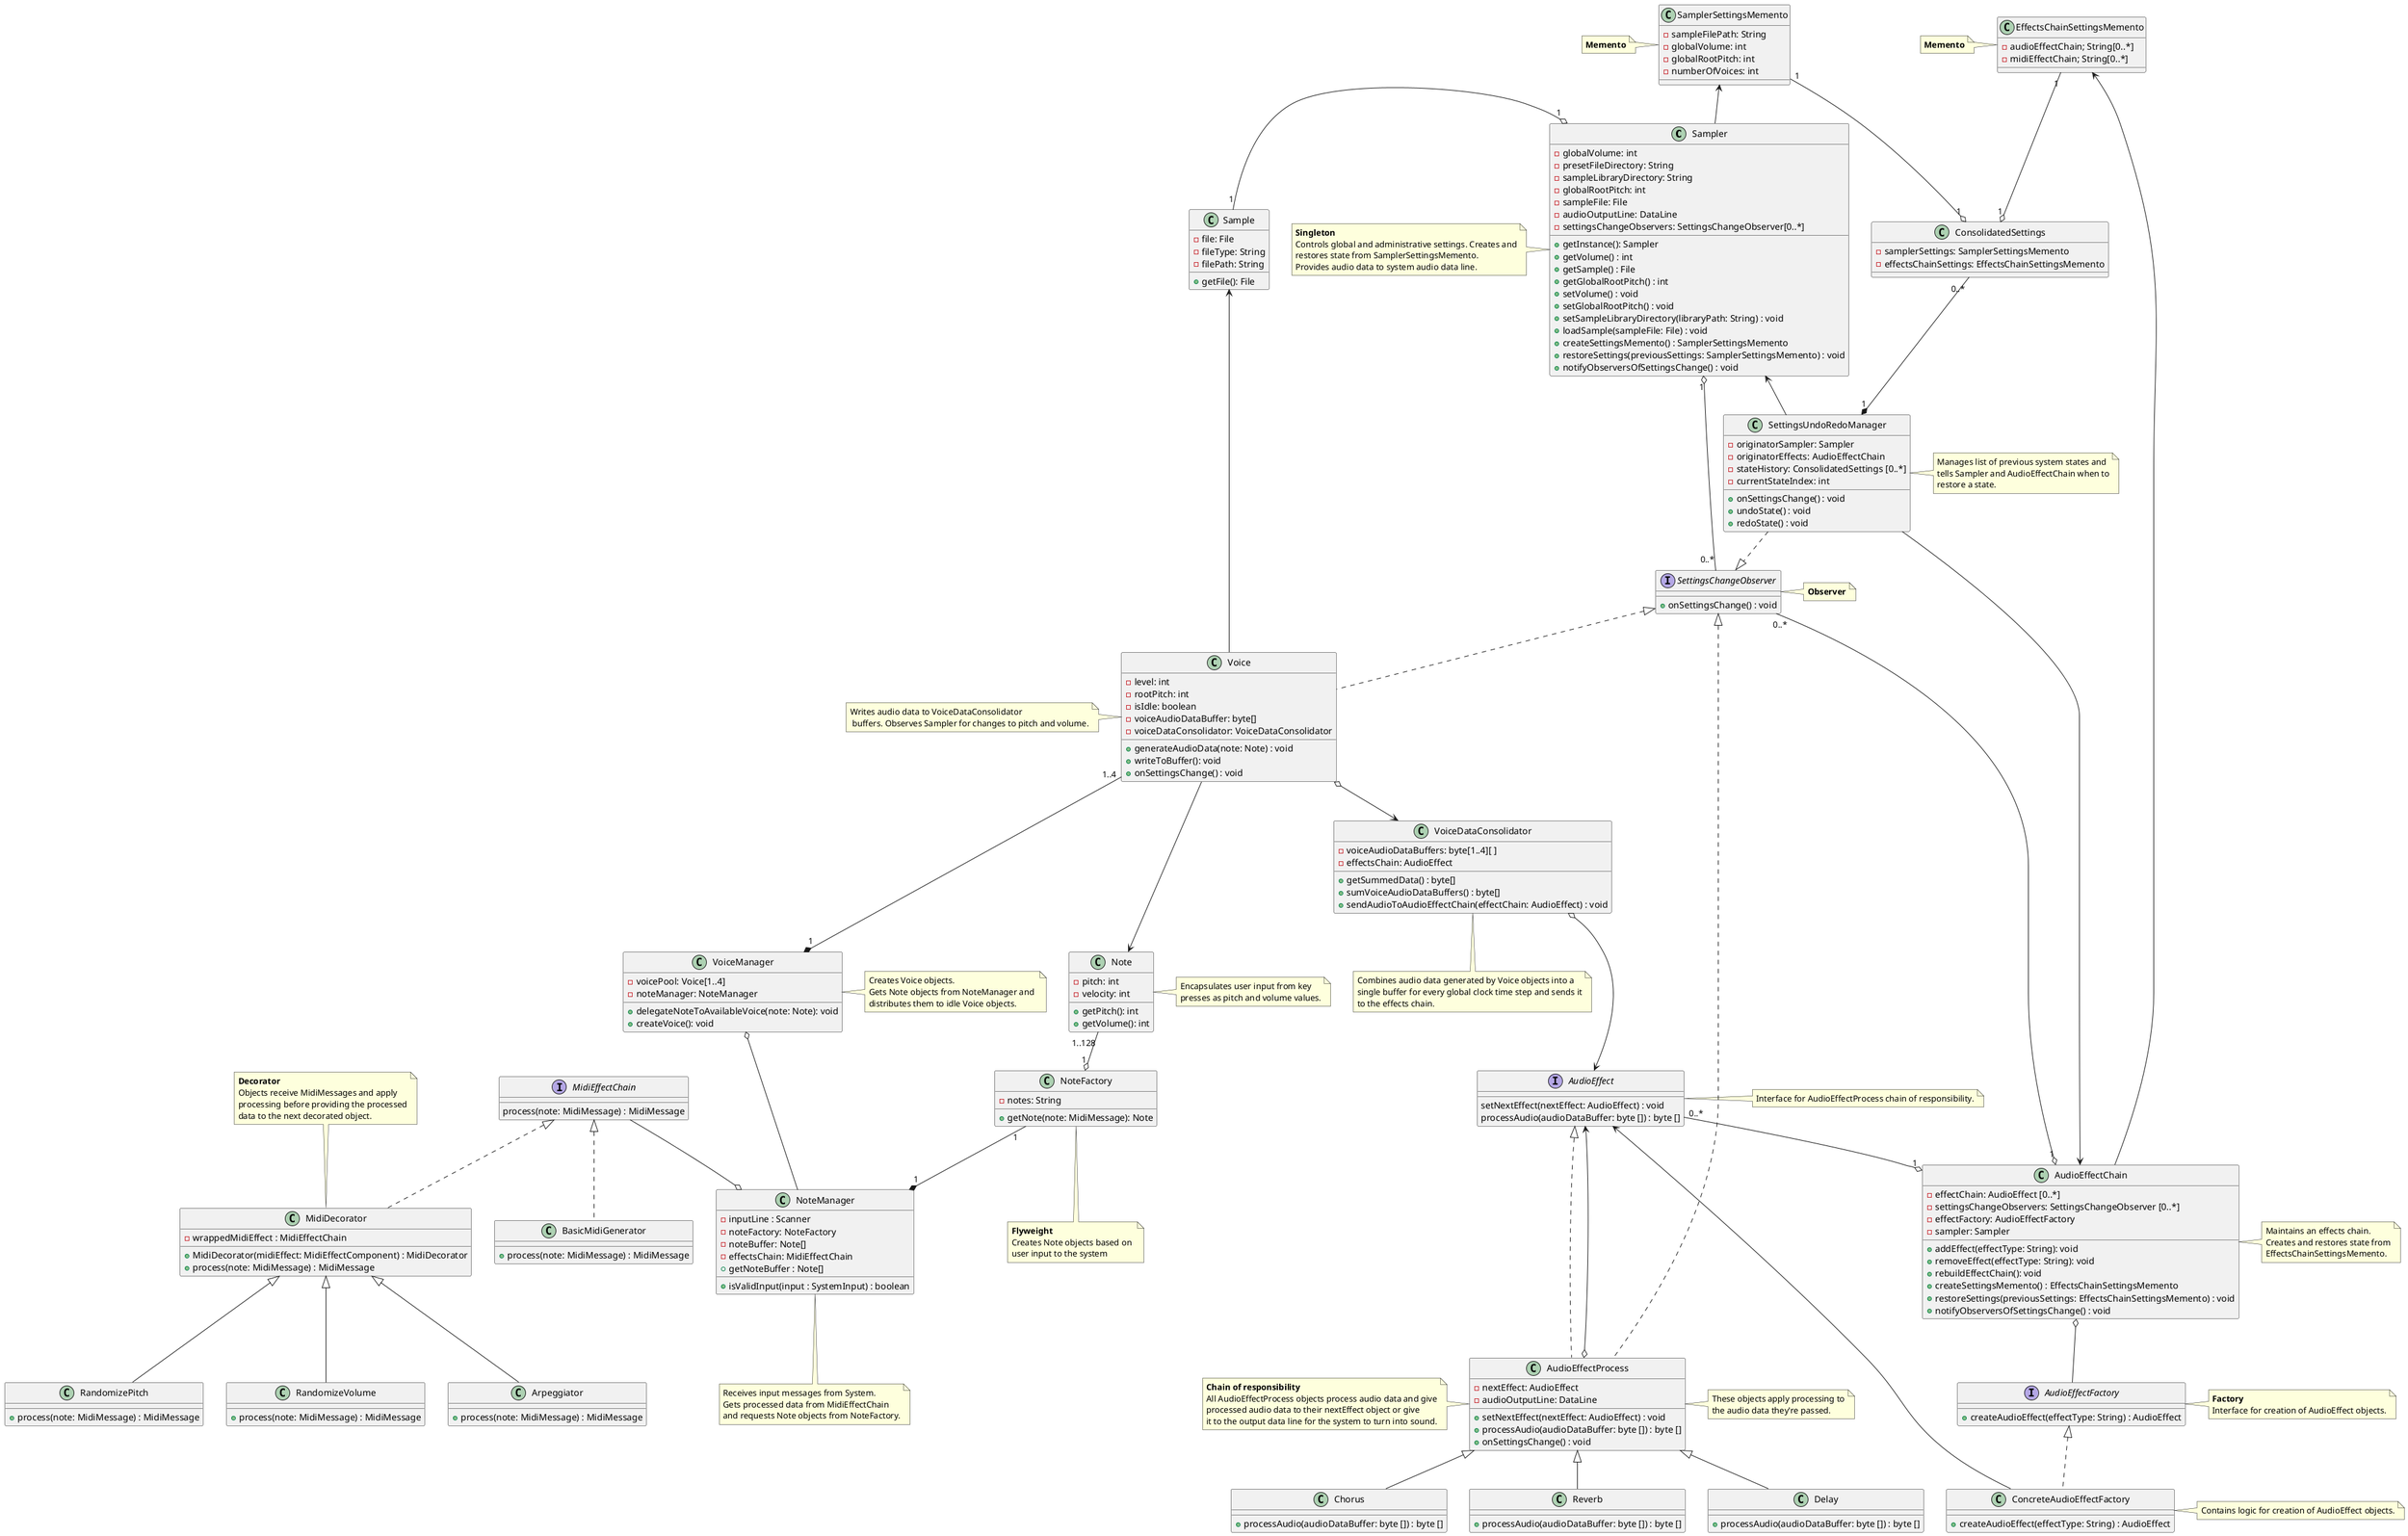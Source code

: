 @startuml

class Sampler {
    - globalVolume: int
    - presetFileDirectory: String
    - sampleLibraryDirectory: String
    - globalRootPitch: int
    - sampleFile: File
    - audioOutputLine: DataLine
    - settingsChangeObservers: SettingsChangeObserver[0..*]
    + getInstance(): Sampler
    + getVolume() : int
    + getSample() : File
    + getGlobalRootPitch() : int
    + setVolume() : void
    + setGlobalRootPitch() : void
    + setSampleLibraryDirectory(libraryPath: String) : void
    + loadSample(sampleFile: File) : void
    + createSettingsMemento() : SamplerSettingsMemento
    + restoreSettings(previousSettings: SamplerSettingsMemento) : void
    + notifyObserversOfSettingsChange() : void
}
note left: **Singleton**\nControls global and administrative settings. Creates and\nrestores state from SamplerSettingsMemento.\nProvides audio data to system audio data line.


interface MidiEffectChain {
    process(note: MidiMessage) : MidiMessage
}


class BasicMidiGenerator implements MidiEffectChain {
    + process(note: MidiMessage) : MidiMessage
}


class MidiDecorator implements MidiEffectChain {
    - wrappedMidiEffect : MidiEffectChain
    + MidiDecorator(midiEffect: MidiEffectComponent) : MidiDecorator
    + process(note: MidiMessage) : MidiMessage
}
note top: **Decorator**\nObjects receive MidiMessages and apply\nprocessing before providing the processed\ndata to the next decorated object.


class RandomizePitch extends MidiDecorator {
    + process(note: MidiMessage) : MidiMessage
}


class RandomizeVolume extends MidiDecorator {
    + process(note: MidiMessage) : MidiMessage
}


class Arpeggiator extends MidiDecorator {
    + process(note: MidiMessage) : MidiMessage
}


class NoteFactory {
    - notes: String
'    - midiEffectChain: MidiEffectChain
    + getNote(note: MidiMessage): Note
}
note bottom: **Flyweight**\nCreates Note objects based on \nuser input to the system


class Note {
    - pitch: int
    - velocity: int
    + getPitch(): int
    + getVolume(): int
}
note right: Encapsulates user input from key\npresses as pitch and volume values.


class NoteManager {
    - inputLine : Scanner
    - noteFactory: NoteFactory
    - noteBuffer: Note[]
    - effectsChain: MidiEffectChain
    + getNoteBuffer : Note[]
    + isValidInput(input : SystemInput) : boolean
}
note bottom: Receives input messages from System.\nGets processed data from MidiEffectChain\nand requests Note objects from NoteFactory.


class Voice implements SettingsChangeObserver {
    - level: int
    - rootPitch: int
    - isIdle: boolean
    - voiceAudioDataBuffer: byte[]
    - voiceDataConsolidator: VoiceDataConsolidator
    + generateAudioData(note: Note) : void
    + writeToBuffer(): void
    + onSettingsChange() : void
}
note left of Voice: Writes audio data to VoiceDataConsolidator\n buffers. Observes Sampler for changes to pitch and volume.


class VoiceManager {
    - voicePool: Voice[1..4]
    - noteManager: NoteManager
    + delegateNoteToAvailableVoice(note: Note): void
    + createVoice(): void
}
note right: Creates Voice objects.\nGets Note objects from NoteManager and \ndistributes them to idle Voice objects.


class VoiceDataConsolidator {
    - voiceAudioDataBuffers: byte[1..4][ ]
    - effectsChain: AudioEffect
    + getSummedData() : byte[]
    + sumVoiceAudioDataBuffers() : byte[]
    + sendAudioToAudioEffectChain(effectChain: AudioEffect) : void
}
note bottom: Combines audio data generated by Voice objects into a \nsingle buffer for every global clock time step and sends it\nto the effects chain.


class Sample {
    - file: File
    - fileType: String
    - filePath: String
    + getFile(): File
}


class AudioEffectChain {
    - effectChain: AudioEffect [0..*]
    - settingsChangeObservers: SettingsChangeObserver [0..*]
    - effectFactory: AudioEffectFactory
    - sampler: Sampler
    + addEffect(effectType: String): void
    + removeEffect(effectType: String): void
    + rebuildEffectChain(): void
    + createSettingsMemento() : EffectsChainSettingsMemento
    + restoreSettings(previousSettings: EffectsChainSettingsMemento) : void
    + notifyObserversOfSettingsChange() : void
}
note right: Maintains an effects chain.\nCreates and restores state from\nEffectsChainSettingsMemento.


interface AudioEffect {
    setNextEffect(nextEffect: AudioEffect) : void
    processAudio(audioDataBuffer: byte []) : byte []
}
note right: Interface for AudioEffectProcess chain of responsibility.


class AudioEffectProcess implements AudioEffect, SettingsChangeObserver {
    - nextEffect: AudioEffect
    - audioOutputLine: DataLine
    + setNextEffect(nextEffect: AudioEffect) : void
    + processAudio(audioDataBuffer: byte []) : byte []
    +onSettingsChange() : void

}
note left: **Chain of responsibility**\nAll AudioEffectProcess objects process audio data and give\nprocessed audio data to their nextEffect object or give\nit to the output data line for the system to turn into sound.
note right of AudioEffectProcess: These objects apply processing to\nthe audio data they're passed.


interface AudioEffectFactory {
    + createAudioEffect(effectType: String) : AudioEffect
}
note right: **Factory**\nInterface for creation of AudioEffect objects.


class ConcreteAudioEffectFactory implements AudioEffectFactory {
    + createAudioEffect(effectType: String) : AudioEffect
}
note right: Contains logic for creation of AudioEffect objects.


class Reverb extends AudioEffectProcess {
    + processAudio(audioDataBuffer: byte []) : byte []
}


class Delay extends AudioEffectProcess {
    + processAudio(audioDataBuffer: byte []) : byte []
}


class Chorus extends AudioEffectProcess {
    + processAudio(audioDataBuffer: byte []) : byte []
}


interface SettingsChangeObserver {
    + onSettingsChange() : void
}
note right: **Observer**


class SamplerSettingsMemento {
    - sampleFilePath: String
    - globalVolume: int
    - globalRootPitch: int
    - numberOfVoices: int
}
note left: **Memento**


class EffectsChainSettingsMemento {
    - audioEffectChain; String[0..*]
    - midiEffectChain; String[0..*]
}
note left: **Memento**


class ConsolidatedSettings {
    - samplerSettings: SamplerSettingsMemento
    - effectsChainSettings: EffectsChainSettingsMemento
}


class SettingsUndoRedoManager {
    - originatorSampler: Sampler
    - originatorEffects: AudioEffectChain
    - stateHistory: ConsolidatedSettings [0..*]
    - currentStateIndex: int
    + onSettingsChange() : void
    + undoState() : void
    + redoState() : void
}
note right: Manages list of previous system states and\ntells Sampler and AudioEffectChain when to\nrestore a state.


Sample "1" -o "1" Sampler
Sample <-- Voice

'Note and Voice
NoteFactory "1" --* "1" NoteManager
Note "1..128" --o "1" NoteFactory
VoiceManager o-- NoteManager
Voice "1..4" ---* "1" VoiceManager
Voice ---> Note
Voice o--> VoiceDataConsolidator

'SettingsUndoRedoManager
SamplerSettingsMemento <-- Sampler
ConsolidatedSettings "0..*" --* "1" SettingsUndoRedoManager
SamplerSettingsMemento "1" --o "1" ConsolidatedSettings
EffectsChainSettingsMemento "1" --o "1" ConsolidatedSettings
SettingsUndoRedoManager ..|> SettingsChangeObserver
SettingsUndoRedoManager --> AudioEffectChain
Sampler <-- SettingsUndoRedoManager
Sampler "1" o-- "0..*" SettingsChangeObserver
EffectsChainSettingsMemento <-- AudioEffectChain
SettingsChangeObserver "0..*" --o "1" AudioEffectChain

'Audio and MIDI effects
AudioEffect "0..*" --o "1" AudioEffectChain
AudioEffect <---o  AudioEffectProcess
VoiceDataConsolidator o---> AudioEffect
AudioEffectChain o-- AudioEffectFactory
ConcreteAudioEffectFactory -> AudioEffect
MidiEffectChain --o NoteManager

@enduml